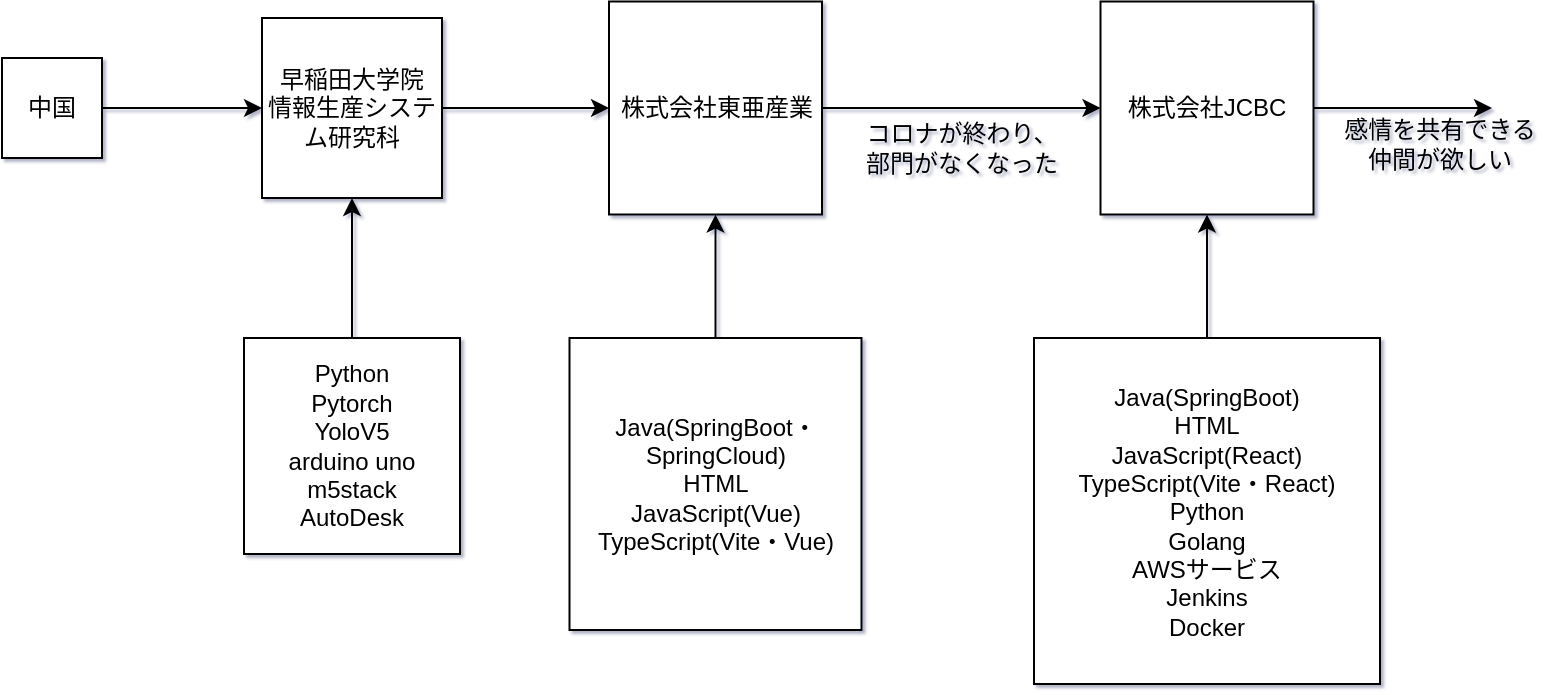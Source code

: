 <mxfile version="24.8.6">
  <diagram name="第 1 页" id="MlGkOc0rK8qGBOlLQdbf">
    <mxGraphModel dx="1009" dy="426" grid="0" gridSize="10" guides="1" tooltips="1" connect="1" arrows="1" fold="1" page="0" pageScale="1" pageWidth="827" pageHeight="1169" background="#FFFFFF" math="0" shadow="1">
      <root>
        <mxCell id="0" />
        <mxCell id="1" parent="0" />
        <mxCell id="5chOGvL5NwtoWEhrYjUD-3" value="" style="edgeStyle=orthogonalEdgeStyle;rounded=0;orthogonalLoop=1;jettySize=auto;html=1;strokeColor=#000000;" parent="1" source="5chOGvL5NwtoWEhrYjUD-1" target="5chOGvL5NwtoWEhrYjUD-2" edge="1">
          <mxGeometry relative="1" as="geometry" />
        </mxCell>
        <mxCell id="5chOGvL5NwtoWEhrYjUD-1" value="中国" style="whiteSpace=wrap;html=1;aspect=fixed;" parent="1" vertex="1">
          <mxGeometry x="60" y="60" width="50" height="50" as="geometry" />
        </mxCell>
        <mxCell id="5chOGvL5NwtoWEhrYjUD-7" value="" style="edgeStyle=orthogonalEdgeStyle;rounded=0;orthogonalLoop=1;jettySize=auto;html=1;strokeColor=#000000;" parent="1" source="5chOGvL5NwtoWEhrYjUD-2" target="5chOGvL5NwtoWEhrYjUD-6" edge="1">
          <mxGeometry relative="1" as="geometry" />
        </mxCell>
        <mxCell id="5chOGvL5NwtoWEhrYjUD-2" value="早稲田大学院　情報生産システム研究科" style="whiteSpace=wrap;html=1;aspect=fixed;" parent="1" vertex="1">
          <mxGeometry x="190" y="40" width="90" height="90" as="geometry" />
        </mxCell>
        <mxCell id="5chOGvL5NwtoWEhrYjUD-5" style="edgeStyle=orthogonalEdgeStyle;rounded=0;orthogonalLoop=1;jettySize=auto;html=1;entryX=0.5;entryY=1;entryDx=0;entryDy=0;strokeColor=#000000;" parent="1" source="5chOGvL5NwtoWEhrYjUD-4" target="5chOGvL5NwtoWEhrYjUD-2" edge="1">
          <mxGeometry relative="1" as="geometry" />
        </mxCell>
        <mxCell id="5chOGvL5NwtoWEhrYjUD-4" value="Python&lt;br&gt;Pytorch&lt;br&gt;YoloV5&lt;div&gt;arduino uno&lt;/div&gt;&lt;div&gt;m5stack&lt;/div&gt;&lt;div&gt;AutoDesk&lt;/div&gt;" style="whiteSpace=wrap;html=1;aspect=fixed;" parent="1" vertex="1">
          <mxGeometry x="181" y="200" width="108" height="108" as="geometry" />
        </mxCell>
        <mxCell id="5chOGvL5NwtoWEhrYjUD-11" value="" style="edgeStyle=orthogonalEdgeStyle;rounded=0;orthogonalLoop=1;jettySize=auto;html=1;strokeColor=#000000;" parent="1" source="5chOGvL5NwtoWEhrYjUD-6" target="5chOGvL5NwtoWEhrYjUD-10" edge="1">
          <mxGeometry relative="1" as="geometry" />
        </mxCell>
        <mxCell id="5chOGvL5NwtoWEhrYjUD-6" value="株式会社東亜産業" style="whiteSpace=wrap;html=1;aspect=fixed;" parent="1" vertex="1">
          <mxGeometry x="363.5" y="31.75" width="106.5" height="106.5" as="geometry" />
        </mxCell>
        <mxCell id="5chOGvL5NwtoWEhrYjUD-9" style="edgeStyle=orthogonalEdgeStyle;rounded=0;orthogonalLoop=1;jettySize=auto;html=1;entryX=0.5;entryY=1;entryDx=0;entryDy=0;strokeColor=#000000;" parent="1" source="5chOGvL5NwtoWEhrYjUD-8" target="5chOGvL5NwtoWEhrYjUD-6" edge="1">
          <mxGeometry relative="1" as="geometry" />
        </mxCell>
        <mxCell id="5chOGvL5NwtoWEhrYjUD-8" value="Java(SpringBoot・SpringCloud)&lt;br&gt;HTML&lt;br&gt;JavaScript(Vue)&lt;br&gt;TypeScript(Vite・Vue)" style="whiteSpace=wrap;html=1;aspect=fixed;" parent="1" vertex="1">
          <mxGeometry x="343.75" y="200" width="146" height="146" as="geometry" />
        </mxCell>
        <mxCell id="5chOGvL5NwtoWEhrYjUD-14" style="edgeStyle=orthogonalEdgeStyle;rounded=0;orthogonalLoop=1;jettySize=auto;html=1;exitX=1;exitY=0.5;exitDx=0;exitDy=0;strokeColor=#000000;" parent="1" source="5chOGvL5NwtoWEhrYjUD-10" edge="1">
          <mxGeometry relative="1" as="geometry">
            <mxPoint x="805" y="85" as="targetPoint" />
          </mxGeometry>
        </mxCell>
        <mxCell id="5chOGvL5NwtoWEhrYjUD-10" value="株式会社JCBC" style="whiteSpace=wrap;html=1;aspect=fixed;" parent="1" vertex="1">
          <mxGeometry x="609.25" y="31.75" width="106.5" height="106.5" as="geometry" />
        </mxCell>
        <mxCell id="5chOGvL5NwtoWEhrYjUD-13" style="edgeStyle=orthogonalEdgeStyle;rounded=0;orthogonalLoop=1;jettySize=auto;html=1;entryX=0.5;entryY=1;entryDx=0;entryDy=0;strokeColor=#000000;" parent="1" source="5chOGvL5NwtoWEhrYjUD-12" target="5chOGvL5NwtoWEhrYjUD-10" edge="1">
          <mxGeometry relative="1" as="geometry" />
        </mxCell>
        <mxCell id="5chOGvL5NwtoWEhrYjUD-12" value="Java(SpringBoot)&lt;br&gt;HTML&lt;br&gt;JavaScript(React)&lt;br&gt;TypeScript(Vite・React)&lt;br&gt;Python&lt;br&gt;Golang&lt;br&gt;AWSサービス&lt;br&gt;Jenkins&lt;br&gt;Docker" style="whiteSpace=wrap;html=1;aspect=fixed;" parent="1" vertex="1">
          <mxGeometry x="576" y="200" width="173" height="173" as="geometry" />
        </mxCell>
        <mxCell id="5chOGvL5NwtoWEhrYjUD-15" value="コロナが終わり、部門がなくなった" style="text;html=1;strokeColor=none;fillColor=none;align=center;verticalAlign=middle;whiteSpace=wrap;rounded=0;" parent="1" vertex="1">
          <mxGeometry x="489.75" y="71.25" width="100" height="67" as="geometry" />
        </mxCell>
        <mxCell id="5chOGvL5NwtoWEhrYjUD-16" value="感情を共有できる仲間が欲しい" style="text;html=1;strokeColor=none;fillColor=none;align=center;verticalAlign=middle;whiteSpace=wrap;rounded=0;" parent="1" vertex="1">
          <mxGeometry x="729" y="69" width="100" height="67" as="geometry" />
        </mxCell>
      </root>
    </mxGraphModel>
  </diagram>
</mxfile>

